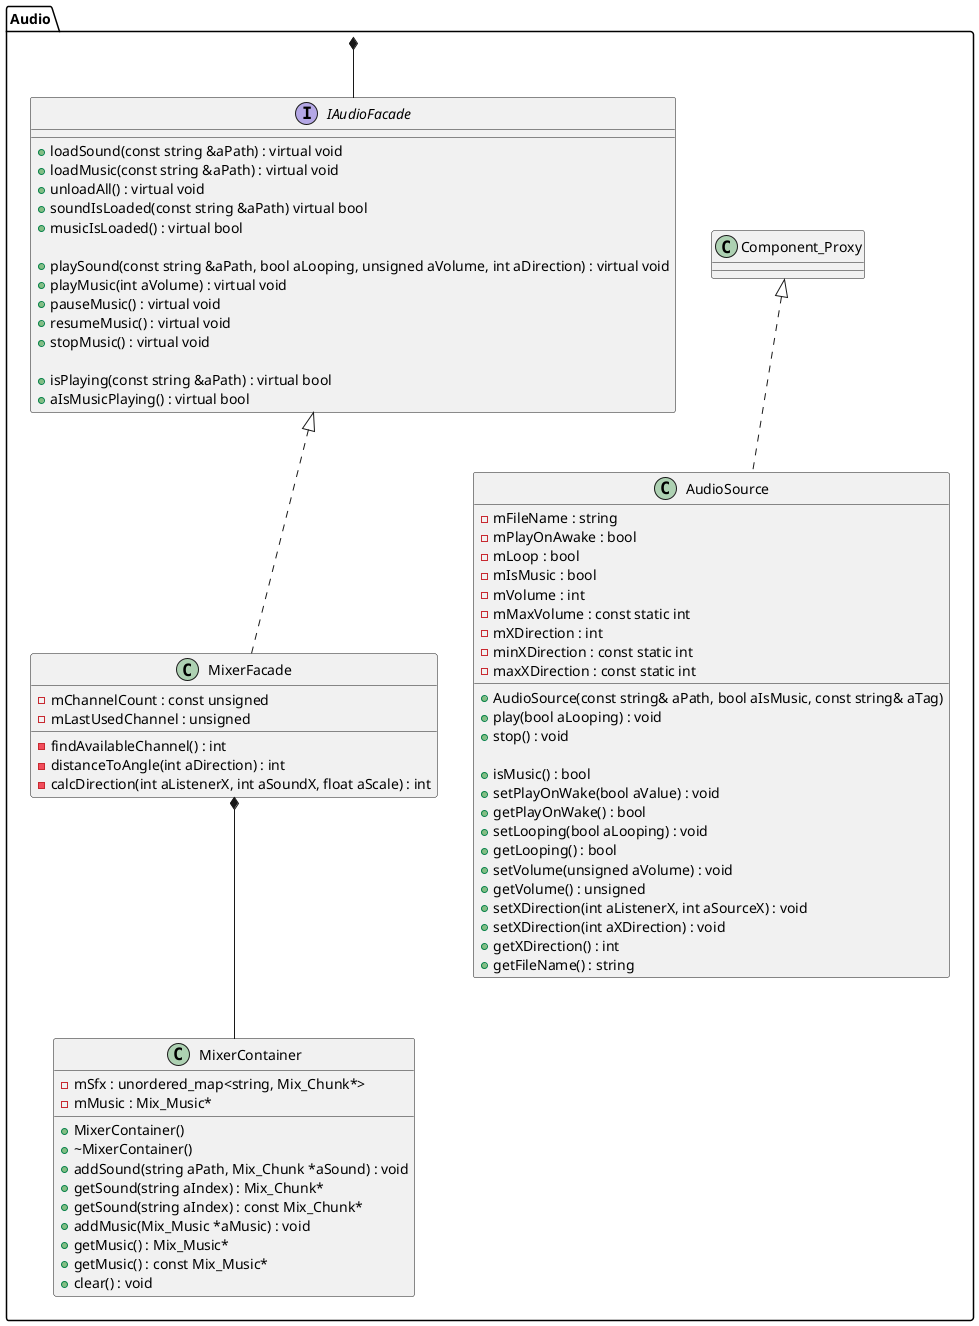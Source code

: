 @startuml audioPackageClassDiagram

package Audio{
    class Component_Proxy {}

class AudioSource implements Component_Proxy{
    - mFileName : string
    - mPlayOnAwake : bool
    - mLoop : bool
    - mIsMusic : bool
    - mVolume : int
    - mMaxVolume : const static int
    - mXDirection : int
    - minXDirection : const static int
    - maxXDirection : const static int

    + AudioSource(const string& aPath, bool aIsMusic, const string& aTag)
    + play(bool aLooping) : void
    + stop() : void 

    + isMusic() : bool
    + setPlayOnWake(bool aValue) : void
    + getPlayOnWake() : bool
    + setLooping(bool aLooping) : void
    + getLooping() : bool
    + setVolume(unsigned aVolume) : void
    + getVolume() : unsigned
    + setXDirection(int aListenerX, int aSourceX) : void
    + setXDirection(int aXDirection) : void
    + getXDirection() : int
    + getFileName() : string
}

interface IAudioFacade {
    + loadSound(const string &aPath) : virtual void
    + loadMusic(const string &aPath) : virtual void
    + unloadAll() : virtual void
    + soundIsLoaded(const string &aPath) virtual bool
    + musicIsLoaded() : virtual bool
    
    + playSound(const string &aPath, bool aLooping, unsigned aVolume, int aDirection) : virtual void
    + playMusic(int aVolume) : virtual void
	+ pauseMusic() : virtual void
	+ resumeMusic() : virtual void
	+ stopMusic() : virtual void
    
    + isPlaying(const string &aPath) : virtual bool
    + aIsMusicPlaying() : virtual bool
}

class MixerFacade implements IAudioFacade {
    - mChannelCount : const unsigned
    - mLastUsedChannel : unsigned
    - findAvailableChannel() : int
    - distanceToAngle(int aDirection) : int
    - calcDirection(int aListenerX, int aSoundX, float aScale) : int
}

class MixerContainer {
    - mSfx : unordered_map<string, Mix_Chunk*>
    - mMusic : Mix_Music*
    + MixerContainer()
    + ~MixerContainer()
    + addSound(string aPath, Mix_Chunk *aSound) : void
    + getSound(string aIndex) : Mix_Chunk*
    + getSound(string aIndex) : const Mix_Chunk*
    + addMusic(Mix_Music *aMusic) : void
    + getMusic() : Mix_Music*
    + getMusic() : const Mix_Music*
    + clear() : void
}

MixerFacade *-- MixerContainer

}

Audio *--IAudioFacade

@enduml